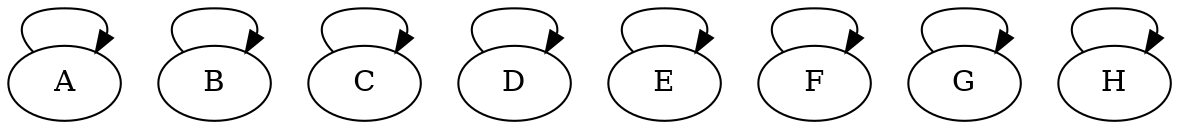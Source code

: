 digraph {
    A:nw -> A:ne
    B:nw -> B:ne
    C:nw -> C:ne
    D:nw -> D:ne
    E:nw -> E:ne
    F:nw -> F:ne
    G:nw -> G:ne
    H:nw -> H:ne
}
